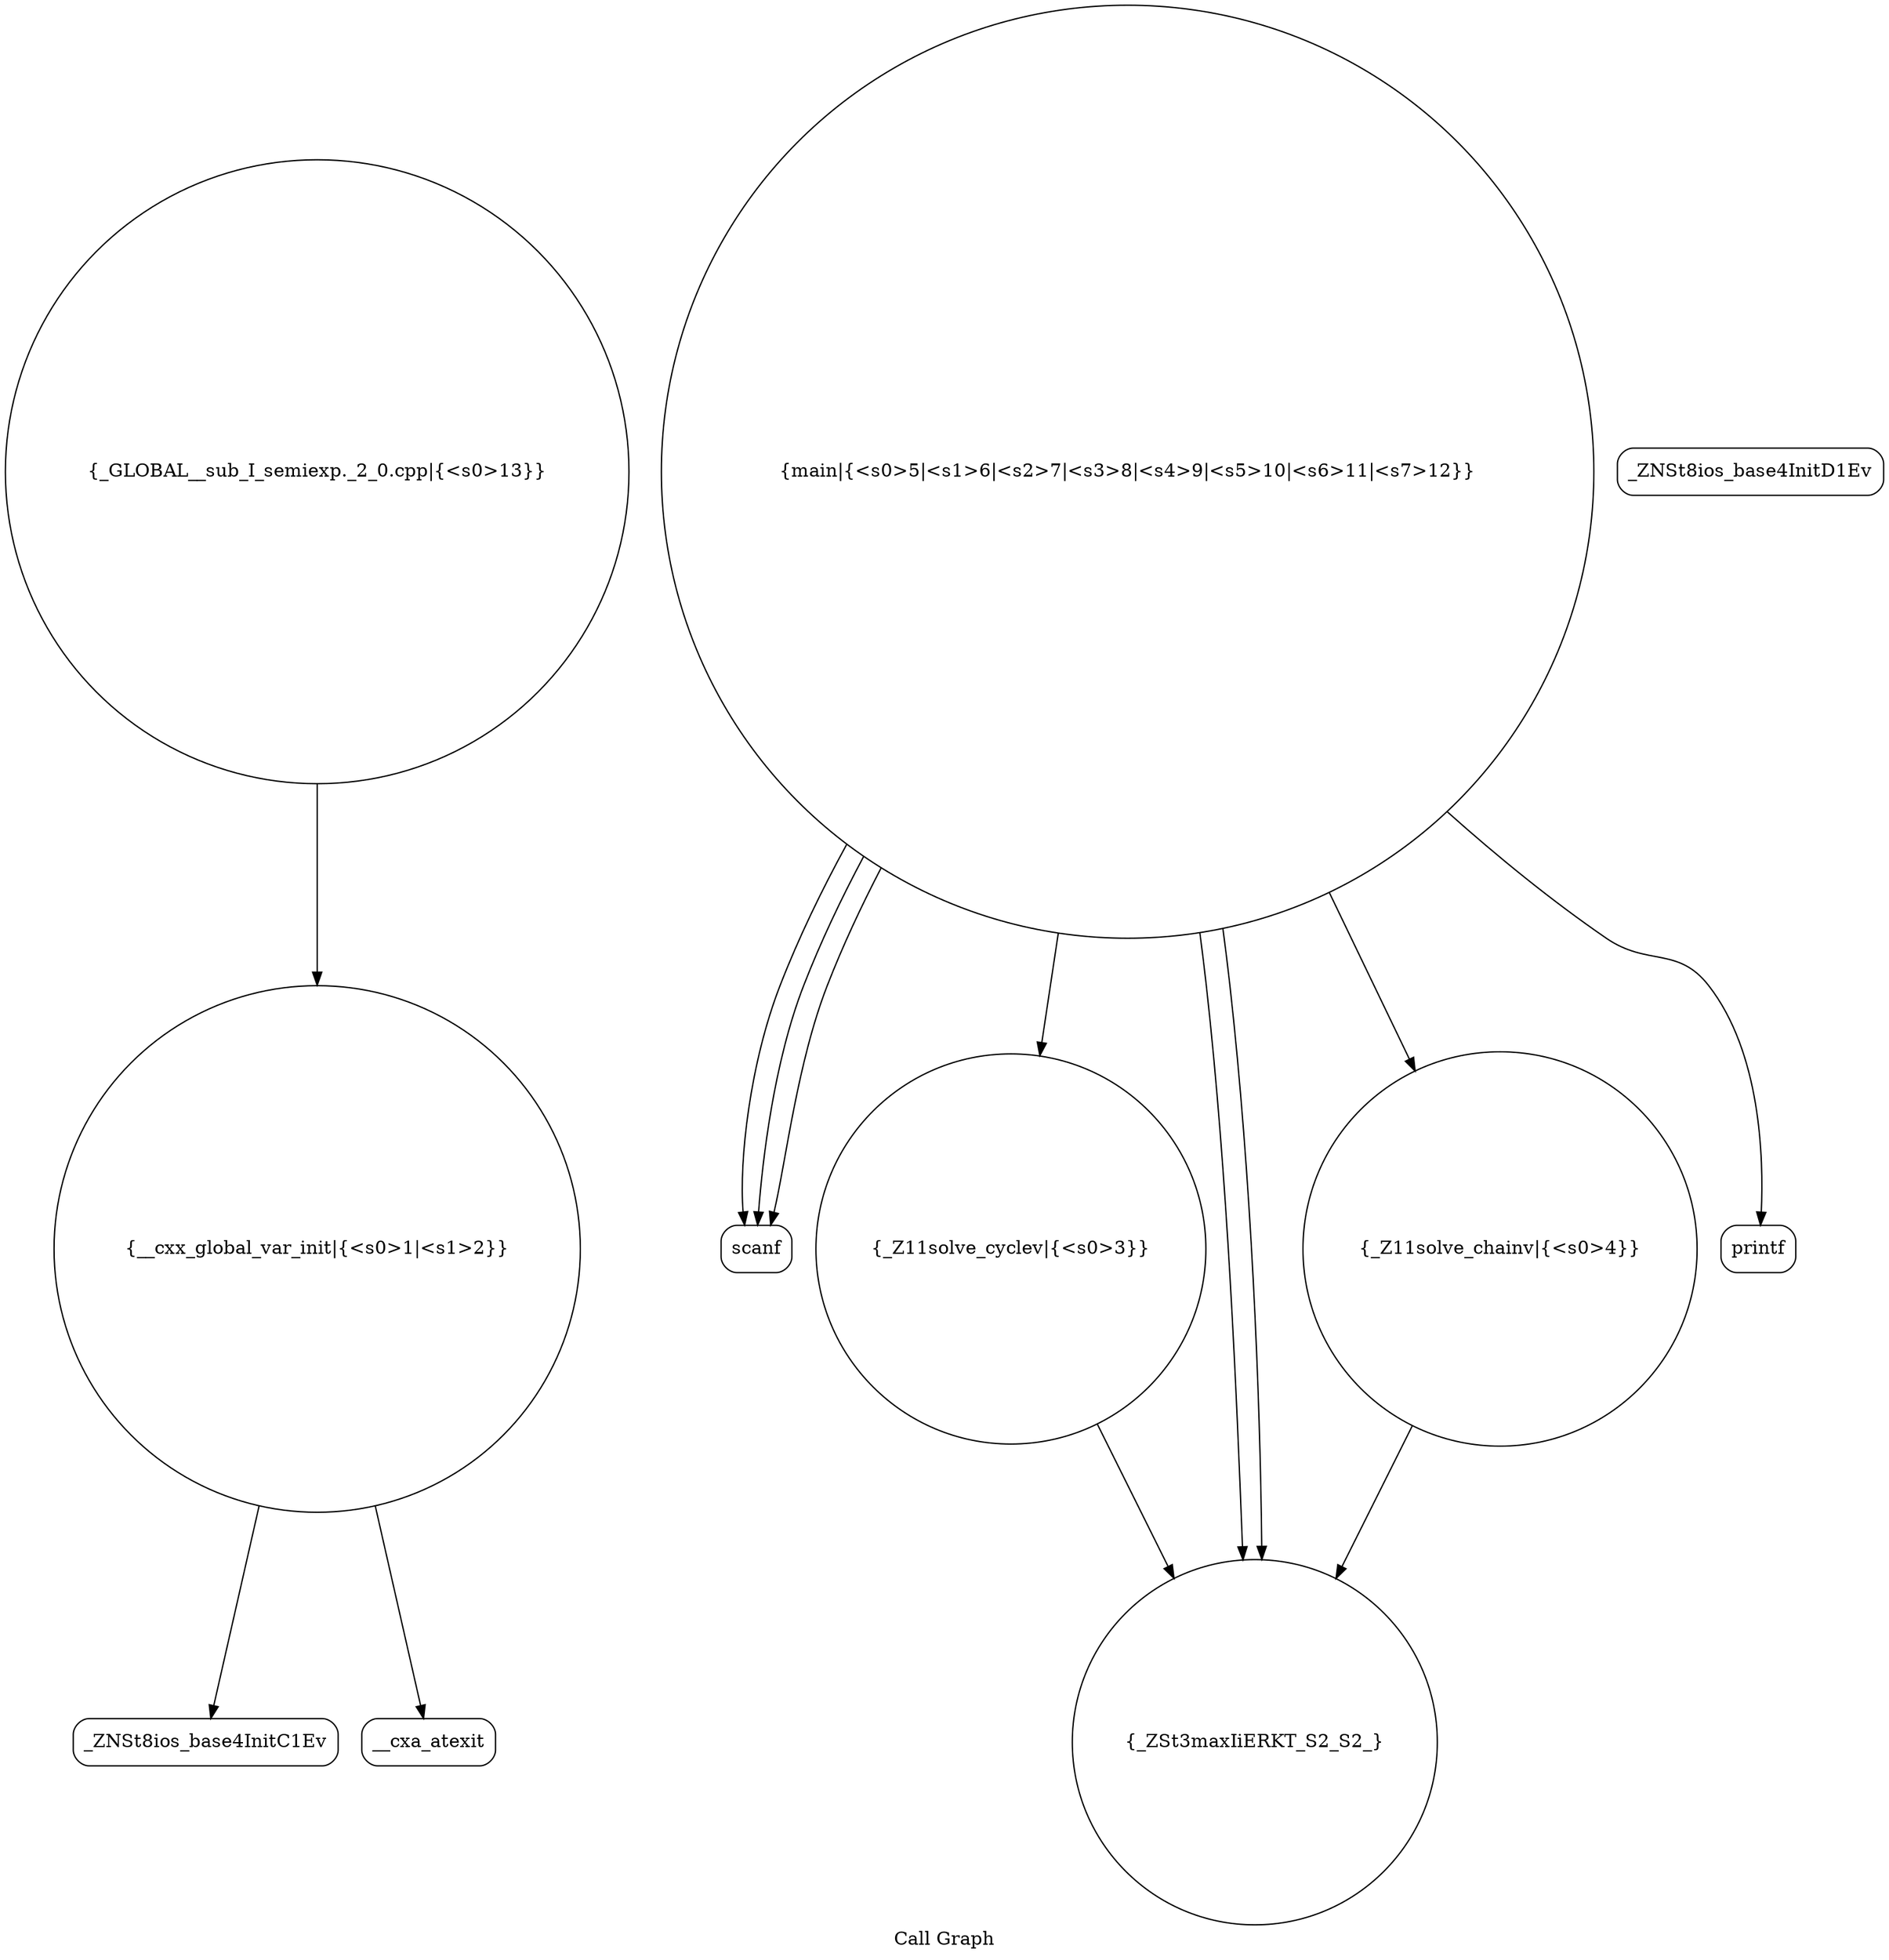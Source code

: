 digraph "Call Graph" {
	label="Call Graph";

	Node0x558c3aab4640 [shape=record,shape=circle,label="{__cxx_global_var_init|{<s0>1|<s1>2}}"];
	Node0x558c3aab4640:s0 -> Node0x558c3aab4ad0[color=black];
	Node0x558c3aab4640:s1 -> Node0x558c3aab4bd0[color=black];
	Node0x558c3aab4dd0 [shape=record,shape=circle,label="{main|{<s0>5|<s1>6|<s2>7|<s3>8|<s4>9|<s5>10|<s6>11|<s7>12}}"];
	Node0x558c3aab4dd0:s0 -> Node0x558c3aab4e50[color=black];
	Node0x558c3aab4dd0:s1 -> Node0x558c3aab4e50[color=black];
	Node0x558c3aab4dd0:s2 -> Node0x558c3aab4e50[color=black];
	Node0x558c3aab4dd0:s3 -> Node0x558c3aab4c50[color=black];
	Node0x558c3aab4dd0:s4 -> Node0x558c3aab4cd0[color=black];
	Node0x558c3aab4dd0:s5 -> Node0x558c3aab4d50[color=black];
	Node0x558c3aab4dd0:s6 -> Node0x558c3aab4cd0[color=black];
	Node0x558c3aab4dd0:s7 -> Node0x558c3aab4ed0[color=black];
	Node0x558c3aab4b50 [shape=record,shape=Mrecord,label="{_ZNSt8ios_base4InitD1Ev}"];
	Node0x558c3aab4ed0 [shape=record,shape=Mrecord,label="{printf}"];
	Node0x558c3aab4c50 [shape=record,shape=circle,label="{_Z11solve_cyclev|{<s0>3}}"];
	Node0x558c3aab4c50:s0 -> Node0x558c3aab4cd0[color=black];
	Node0x558c3aab4d50 [shape=record,shape=circle,label="{_Z11solve_chainv|{<s0>4}}"];
	Node0x558c3aab4d50:s0 -> Node0x558c3aab4cd0[color=black];
	Node0x558c3aab4ad0 [shape=record,shape=Mrecord,label="{_ZNSt8ios_base4InitC1Ev}"];
	Node0x558c3aab4e50 [shape=record,shape=Mrecord,label="{scanf}"];
	Node0x558c3aab4bd0 [shape=record,shape=Mrecord,label="{__cxa_atexit}"];
	Node0x558c3aab4f50 [shape=record,shape=circle,label="{_GLOBAL__sub_I_semiexp._2_0.cpp|{<s0>13}}"];
	Node0x558c3aab4f50:s0 -> Node0x558c3aab4640[color=black];
	Node0x558c3aab4cd0 [shape=record,shape=circle,label="{_ZSt3maxIiERKT_S2_S2_}"];
}
